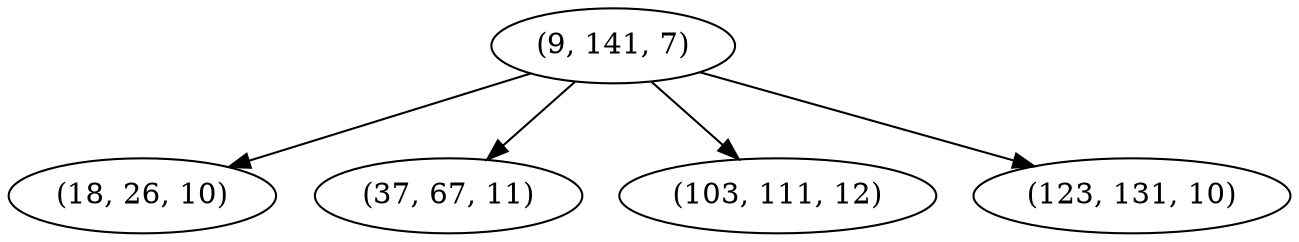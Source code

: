 digraph tree {
    "(9, 141, 7)";
    "(18, 26, 10)";
    "(37, 67, 11)";
    "(103, 111, 12)";
    "(123, 131, 10)";
    "(9, 141, 7)" -> "(18, 26, 10)";
    "(9, 141, 7)" -> "(37, 67, 11)";
    "(9, 141, 7)" -> "(103, 111, 12)";
    "(9, 141, 7)" -> "(123, 131, 10)";
}
